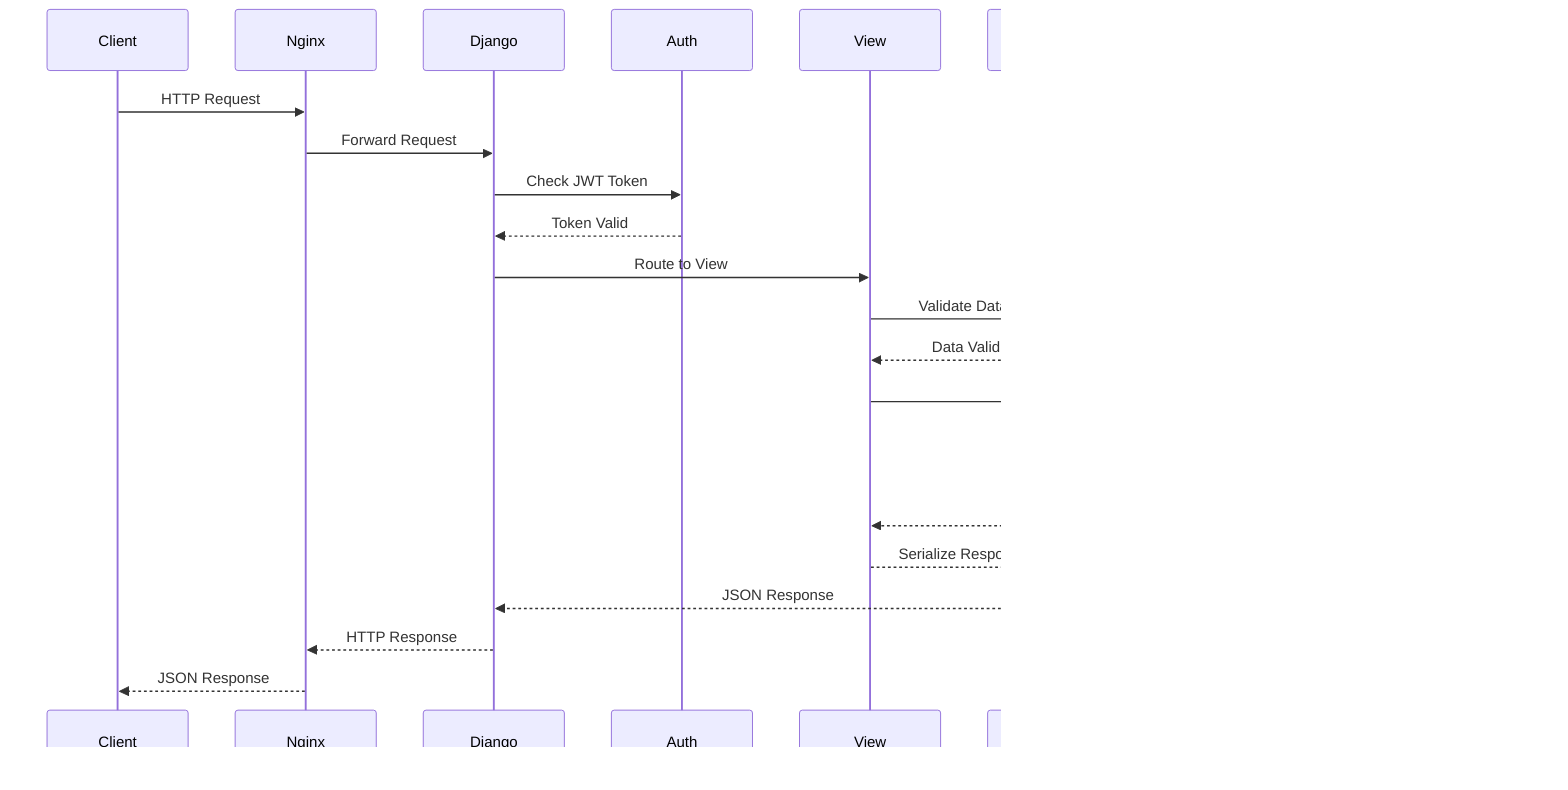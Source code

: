 sequenceDiagram
    participant Client
    participant Nginx
    participant Django
    participant Auth
    participant View
    participant Serializer
    participant Model
    participant DB

    Client->>Nginx: HTTP Request
    Nginx->>Django: Forward Request
    Django->>Auth: Check JWT Token
    Auth-->>Django: Token Valid

    Django->>View: Route to View
    View->>Serializer: Validate Data
    Serializer-->>View: Data Valid

    View->>Model: Business Logic
    Model->>DB: Database Query
    DB-->>Model: Query Result

    Model-->>View: Response Data
    View-->>Serializer: Serialize Response
    Serializer-->>Django: JSON Response
    Django-->>Nginx: HTTP Response
    Nginx-->>Client: JSON Response